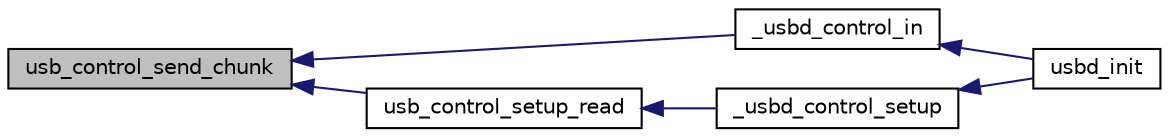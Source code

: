 digraph "usb_control_send_chunk"
{
  edge [fontname="Helvetica",fontsize="10",labelfontname="Helvetica",labelfontsize="10"];
  node [fontname="Helvetica",fontsize="10",shape=record];
  rankdir="LR";
  Node1 [label="usb_control_send_chunk",height=0.2,width=0.4,color="black", fillcolor="grey75", style="filled", fontcolor="black"];
  Node1 -> Node2 [dir="back",color="midnightblue",fontsize="10",style="solid",fontname="Helvetica"];
  Node2 [label="_usbd_control_in",height=0.2,width=0.4,color="black", fillcolor="white", style="filled",URL="$usb__private_8h.html#a322b01bbbac6fb3c095d4bb6fc54184d"];
  Node2 -> Node3 [dir="back",color="midnightblue",fontsize="10",style="solid",fontname="Helvetica"];
  Node3 [label="usbd_init",height=0.2,width=0.4,color="black", fillcolor="white", style="filled",URL="$group__usb__drivers__file.html#ga8bbc488106ca72c2b550c1c9f89d5748",tooltip="Main initialization entry point. "];
  Node1 -> Node4 [dir="back",color="midnightblue",fontsize="10",style="solid",fontname="Helvetica"];
  Node4 [label="usb_control_setup_read",height=0.2,width=0.4,color="black", fillcolor="white", style="filled",URL="$group__usb__control__file.html#ga2149cd30a26a18c9c46e32db4aa5ef3e"];
  Node4 -> Node5 [dir="back",color="midnightblue",fontsize="10",style="solid",fontname="Helvetica"];
  Node5 [label="_usbd_control_setup",height=0.2,width=0.4,color="black", fillcolor="white", style="filled",URL="$usb__private_8h.html#ad4bc495b7e757434644e1dece336b261"];
  Node5 -> Node3 [dir="back",color="midnightblue",fontsize="10",style="solid",fontname="Helvetica"];
}
